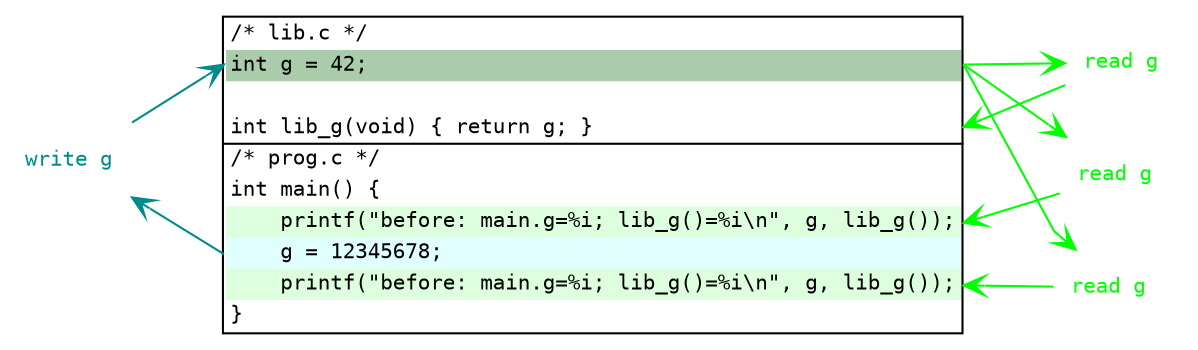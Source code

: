 digraph {
  graph [splines=polyline]
  rankdir=LR
  node [shape=plaintext  fontname=mono]
  node [shape=plaintext  fontname=mono fontsize=10]

  prog [ label=<
      <TABLE BORDER="1" CELLBORDER="0" CELLSPACING="0">
        <TR><TD ALIGN="left"                    >/* lib.c */</TD></TR>
        <TR><TD ALIGN="left" bgcolor="#aaccaa"
                                        PORT="g">int g = 42;</TD></TR>
        <TR><TD ALIGN="left"                    > </TD></TR>
        <TR><TD ALIGN="left"        PORT="lib_g">int lib_g(void) { return g; }</TD></TR>
        <HR/>
        <TR><TD ALIGN="left"                    >/* prog.c */</TD></TR>
        <TR><TD ALIGN="left"         PORT="main">int main() {</TD></TR>
        <TR><TD ALIGN="left" bgcolor="#ddffdd"
                             PORT="print_before">    printf("before: main.g=%i; lib_g()=%i\n", g, lib_g());</TD></TR>
        <TR><TD ALIGN="left" bgcolor="lightcyan"
                                 PORT="assign_g">    g = 12345678;</TD></TR>
        <TR><TD ALIGN="left" bgcolor="#ddffdd"
                              PORT="print_after">    printf("before: main.g=%i; lib_g()=%i\n", g, lib_g());</TD></TR>
        <TR><TD ALIGN="left"                    >}</TD></TR>
    </TABLE>
  >]

  "read g" [fontcolor=green]
  "read g " [fontcolor=green]
  "read g  " [fontcolor=green]
  "write g" [fontcolor=darkcyan]

  edge[arrowhead=vee]
  prog:g:e -> "read g" -> prog:lib_g:e [color=green]
  prog:g:e -> "read g " -> prog:print_before:e [color=green]
  prog:assign_g:w -> "write g" -> prog:g:w [color=darkcyan]
  prog:g:e -> "read g  " -> prog:print_after:e [color=green]

  { rank=min; "write g"; }
  { rank=max; "read g"; "read g "; "read g  "; }
}
